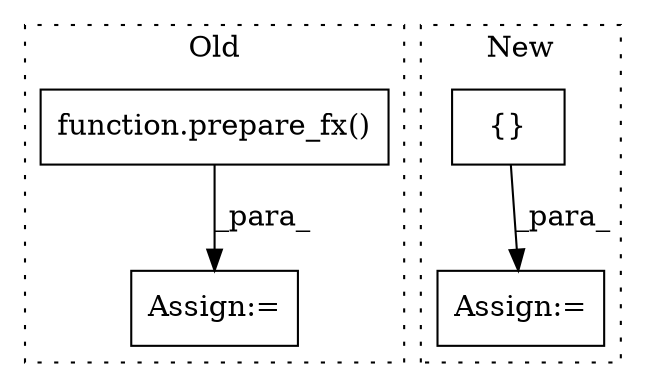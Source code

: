 digraph G {
subgraph cluster0 {
1 [label="function.prepare_fx()" a="75" s="10148,10191" l="24,15" shape="box"];
3 [label="Assign:=" a="68" s="10145" l="3" shape="box"];
label = "Old";
style="dotted";
}
subgraph cluster1 {
2 [label="{}" a="59" s="10171,10188" l="1,0" shape="box"];
4 [label="Assign:=" a="68" s="10096" l="3" shape="box"];
label = "New";
style="dotted";
}
1 -> 3 [label="_para_"];
2 -> 4 [label="_para_"];
}